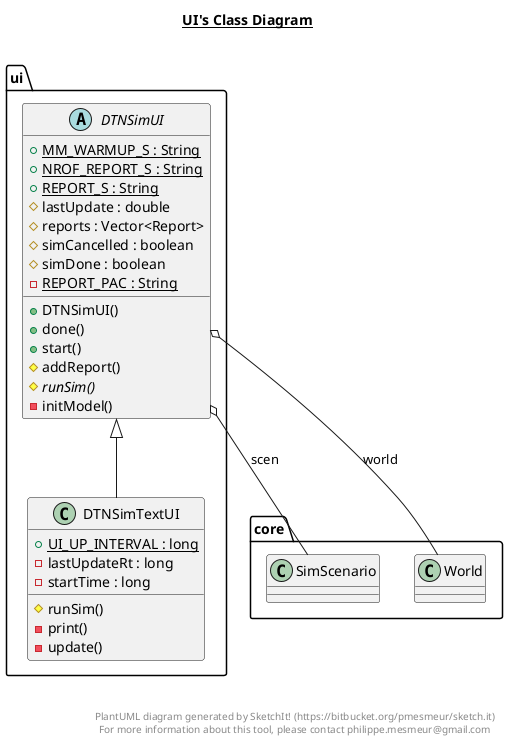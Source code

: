 @startuml

title __UI's Class Diagram__\n

  namespace ui {
    class ui.DTNSimTextUI {
        {static} + UI_UP_INTERVAL : long
        - lastUpdateRt : long
        - startTime : long
        # runSim()
        - print()
        - update()
    }
  }
  

  namespace ui {
    abstract class ui.DTNSimUI {
        {static} + MM_WARMUP_S : String
        {static} + NROF_REPORT_S : String
        {static} + REPORT_S : String
        # lastUpdate : double
        # reports : Vector<Report>
        # simCancelled : boolean
        # simDone : boolean
        {static} - REPORT_PAC : String
        + DTNSimUI()
        + done()
        + start()
        # addReport()
        {abstract} # runSim()
        - initModel()
    }
  }
  

  ui.DTNSimTextUI -up-|> ui.DTNSimUI
  ui.DTNSimUI o-- core.SimScenario : scen
  ui.DTNSimUI o-- core.World : world


right footer


PlantUML diagram generated by SketchIt! (https://bitbucket.org/pmesmeur/sketch.it)
For more information about this tool, please contact philippe.mesmeur@gmail.com
endfooter

@enduml

